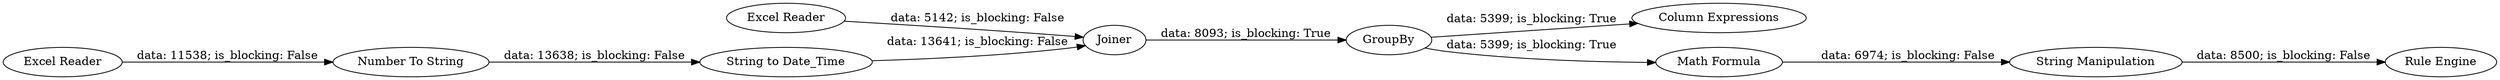 digraph {
	"3831551798304660484_80" [label="Excel Reader"]
	"3831551798304660484_82" [label=GroupBy]
	"3831551798304660484_77" [label="Excel Reader"]
	"3831551798304660484_79" [label="String to Date_Time"]
	"3831551798304660484_78" [label="Number To String"]
	"3831551798304660484_81" [label=Joiner]
	"3831551798304660484_87" [label="Column Expressions"]
	"3831551798304660484_55" [label="Math Formula"]
	"3831551798304660484_46" [label="String Manipulation"]
	"3831551798304660484_151" [label="Rule Engine"]
	"3831551798304660484_46" -> "3831551798304660484_151" [label="data: 8500; is_blocking: False"]
	"3831551798304660484_55" -> "3831551798304660484_46" [label="data: 6974; is_blocking: False"]
	"3831551798304660484_77" -> "3831551798304660484_78" [label="data: 11538; is_blocking: False"]
	"3831551798304660484_82" -> "3831551798304660484_87" [label="data: 5399; is_blocking: True"]
	"3831551798304660484_78" -> "3831551798304660484_79" [label="data: 13638; is_blocking: False"]
	"3831551798304660484_82" -> "3831551798304660484_55" [label="data: 5399; is_blocking: True"]
	"3831551798304660484_81" -> "3831551798304660484_82" [label="data: 8093; is_blocking: True"]
	"3831551798304660484_79" -> "3831551798304660484_81" [label="data: 13641; is_blocking: False"]
	"3831551798304660484_80" -> "3831551798304660484_81" [label="data: 5142; is_blocking: False"]
	rankdir=LR
}
